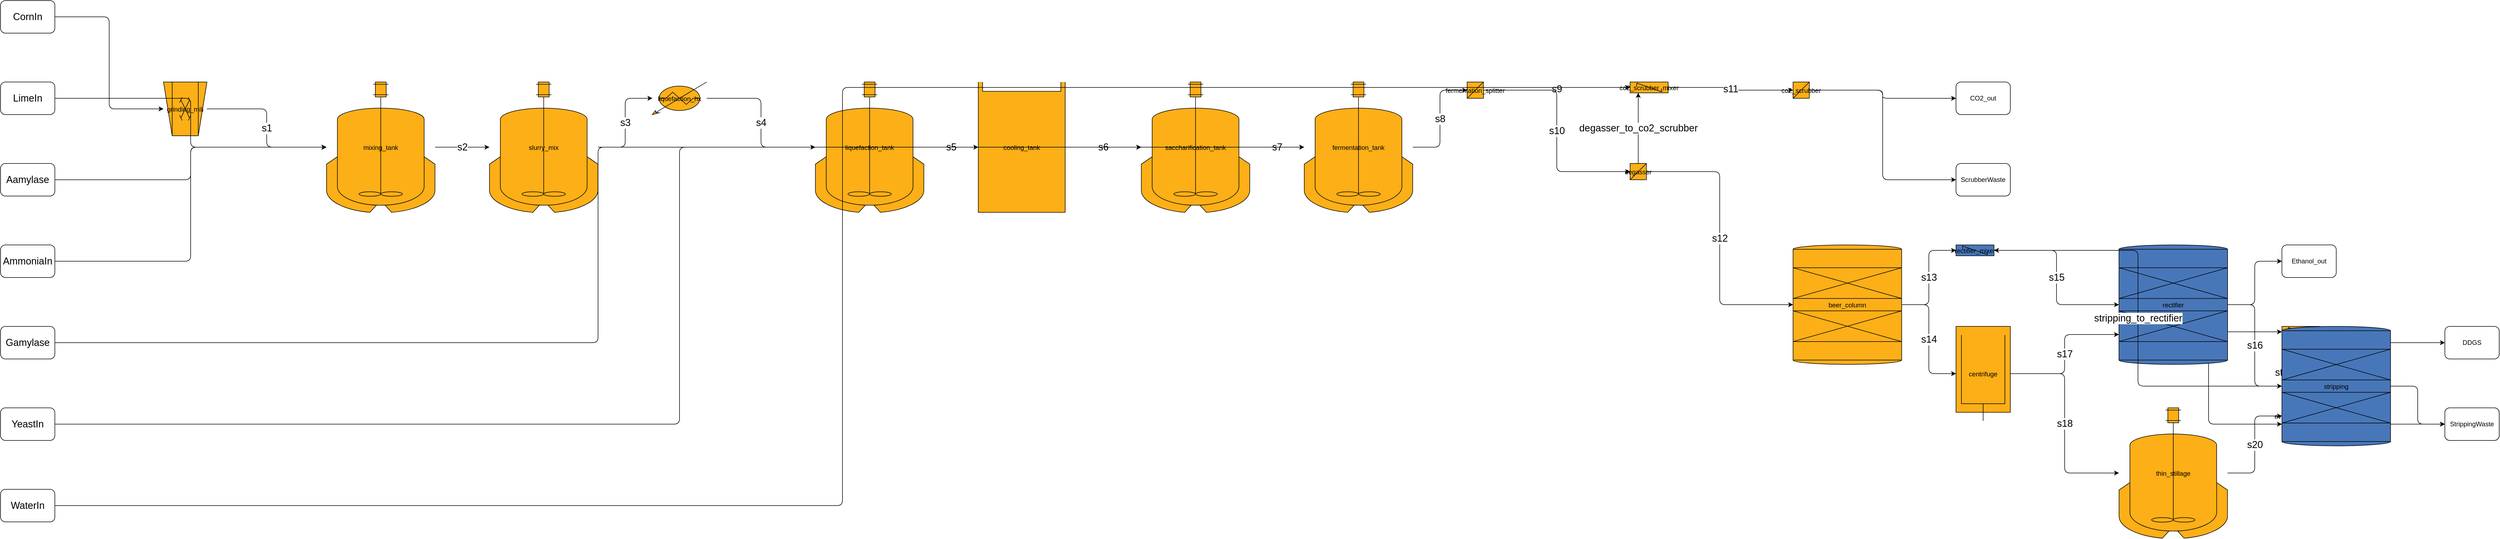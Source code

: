 <?xml version='1.0' encoding='utf-8'?>
<mxGraphModel dx="846" dy="900" grid="1" gridSize="10" guides="1" tooltips="1" connect="1" arrows="1" fold="1" page="1" pageScale="1" pageWidth="1200" pageHeight="1200" math="0" shadow="0"><!--Created by the Sustainable Energy Systems Analysis Group--><root><mxCell id="0" /><mxCell id="1" parent="0" /><mxCell id="grinding_mill" value="grinding_mill" style="shape=mxgraph.pid.crushers_grinding.crusher_(hammer);fillColor=#fcaf17;" vertex="1" parent="1"><mxGeometry x="300" y="150" width="80" height="99&#10;" relative="0" as="geometry" /></mxCell><mxCell edge="1" parent="1" id="egrinding_mill-mixing_tank" style="edgeStyle=elbowEdgeStyle;html=1;orthogonal=1;fontFamily=Helvetica;fontSize=18;align=center;" source="grinding_mill" target="mixing_tank" value="s1"><mxGeometry relative="1" as="geometry" /></mxCell><mxCell edge="1" parent="1" id="iCornIn-grinding_mill" style="edgeStyle=elbowEdgeStyle;html=1;orthogonal=1;fontFamily=Helvetica;fontSize=12;align=center;" target="grinding_mill" source="iCornIn"><mxGeometry relative="1" as="geometry" /></mxCell><mxCell id="iCornIn" value="CornIn" style="rounded=1;whiteSpace=wrap;html=1;fontFamily=Helvetica;fontSize=18;align=center;" vertex="1" parent="1"><mxGeometry x="0" y="0" width="100" height="60" as="geometry" /></mxCell><mxCell id="mixing_tank" value="mixing_tank" style="shape=mxgraph.pid.vessels.jacketed_mixing_vessel;fillColor=#fcaf17;" vertex="1" parent="1"><mxGeometry x="600" y="150" width="200" height="240&#10;" relative="0" as="geometry" /></mxCell><mxCell edge="1" parent="1" id="emixing_tank-slurry_mix" style="edgeStyle=elbowEdgeStyle;html=1;orthogonal=1;fontFamily=Helvetica;fontSize=18;align=center;" source="mixing_tank" target="slurry_mix" value="s2"><mxGeometry relative="1" as="geometry" /></mxCell><mxCell edge="1" parent="1" id="is1-mixing_tank" style="edgeStyle=elbowEdgeStyle;html=1;orthogonal=1;fontFamily=Helvetica;fontSize=12;align=center;"><mxGeometry relative="1" as="geometry" /></mxCell><mxCell edge="1" parent="1" id="iLimeIn-mixing_tank" style="edgeStyle=elbowEdgeStyle;html=1;orthogonal=1;fontFamily=Helvetica;fontSize=12;align=center;" target="mixing_tank" source="iLimeIn"><mxGeometry relative="1" as="geometry" /></mxCell><mxCell id="iLimeIn" value="LimeIn" style="rounded=1;whiteSpace=wrap;html=1;fontFamily=Helvetica;fontSize=18;align=center;" vertex="1" parent="1"><mxGeometry x="0" y="150" width="100" height="60" as="geometry" /></mxCell><mxCell edge="1" parent="1" id="iAamylase-mixing_tank" style="edgeStyle=elbowEdgeStyle;html=1;orthogonal=1;fontFamily=Helvetica;fontSize=12;align=center;" target="mixing_tank" source="iAamylase"><mxGeometry relative="1" as="geometry" /></mxCell><mxCell id="iAamylase" value="Aamylase" style="rounded=1;whiteSpace=wrap;html=1;fontFamily=Helvetica;fontSize=18;align=center;" vertex="1" parent="1"><mxGeometry x="0" y="300" width="100" height="60" as="geometry" /></mxCell><mxCell edge="1" parent="1" id="iAmmoniaIn-mixing_tank" style="edgeStyle=elbowEdgeStyle;html=1;orthogonal=1;fontFamily=Helvetica;fontSize=12;align=center;" target="mixing_tank" source="iAmmoniaIn"><mxGeometry relative="1" as="geometry" /></mxCell><mxCell id="iAmmoniaIn" value="AmmoniaIn" style="rounded=1;whiteSpace=wrap;html=1;fontFamily=Helvetica;fontSize=18;align=center;" vertex="1" parent="1"><mxGeometry x="0" y="450" width="100" height="60" as="geometry" /></mxCell><mxCell id="slurry_mix" value="slurry_mix" style="shape=mxgraph.pid.vessels.jacketed_mixing_vessel;fillColor=#fcaf17;" vertex="1" parent="1"><mxGeometry x="900" y="150" width="200" height="240&#10;" relative="0" as="geometry" /></mxCell><mxCell edge="1" parent="1" id="eslurry_mix-liquefaction_hx" style="edgeStyle=elbowEdgeStyle;html=1;orthogonal=1;fontFamily=Helvetica;fontSize=18;align=center;" source="slurry_mix" target="liquefaction_hx" value="s3"><mxGeometry relative="1" as="geometry" /></mxCell><mxCell edge="1" parent="1" id="is2-slurry_mix" style="edgeStyle=elbowEdgeStyle;html=1;orthogonal=1;fontFamily=Helvetica;fontSize=12;align=center;"><mxGeometry relative="1" as="geometry" /></mxCell><mxCell id="liquefaction_hx" value="liquefaction_hx" style="shape=mxgraph.pid.heat_exchangers.heater;fillColor=#fcaf17;" vertex="1" parent="1"><mxGeometry x="1200" y="150" width="100" height="60&#10;" relative="0" as="geometry" /></mxCell><mxCell edge="1" parent="1" id="eliquefaction_hx-liquefaction_tank" style="edgeStyle=elbowEdgeStyle;html=1;orthogonal=1;fontFamily=Helvetica;fontSize=18;align=center;" source="liquefaction_hx" target="liquefaction_tank" value="s4"><mxGeometry relative="1" as="geometry" /></mxCell><mxCell edge="1" parent="1" id="is3-liquefaction_hx" style="edgeStyle=elbowEdgeStyle;html=1;orthogonal=1;fontFamily=Helvetica;fontSize=12;align=center;"><mxGeometry relative="1" as="geometry" /></mxCell><mxCell id="liquefaction_tank" value="liquefaction_tank" style="shape=mxgraph.pid.vessels.jacketed_mixing_vessel;fillColor=#fcaf17;" vertex="1" parent="1"><mxGeometry x="1500" y="150" width="200" height="240&#10;" relative="0" as="geometry" /></mxCell><mxCell edge="1" parent="1" id="eliquefaction_tank-cooling_tank" style="edgeStyle=elbowEdgeStyle;html=1;orthogonal=1;fontFamily=Helvetica;fontSize=18;align=center;" source="liquefaction_tank" target="cooling_tank" value="s5"><mxGeometry relative="1" as="geometry" /></mxCell><mxCell edge="1" parent="1" id="is4-liquefaction_tank" style="edgeStyle=elbowEdgeStyle;html=1;orthogonal=1;fontFamily=Helvetica;fontSize=12;align=center;"><mxGeometry relative="1" as="geometry" /></mxCell><mxCell id="cooling_tank" value="cooling_tank" style="shape=mxgraph.pid.vessels.tank_(floating_roof);fillColor=#fcaf17;" vertex="1" parent="1"><mxGeometry x="1800" y="150" width="160" height="240&#10;" relative="0" as="geometry" /></mxCell><mxCell edge="1" parent="1" id="ecooling_tank-saccharification_tank" style="edgeStyle=elbowEdgeStyle;html=1;orthogonal=1;fontFamily=Helvetica;fontSize=18;align=center;" source="cooling_tank" target="saccharification_tank" value="s6"><mxGeometry relative="1" as="geometry" /></mxCell><mxCell edge="1" parent="1" id="is5-cooling_tank" style="edgeStyle=elbowEdgeStyle;html=1;orthogonal=1;fontFamily=Helvetica;fontSize=12;align=center;"><mxGeometry relative="1" as="geometry" /></mxCell><mxCell id="saccharification_tank" value="saccharification_tank" style="shape=mxgraph.pid.vessels.jacketed_mixing_vessel;fillColor=#fcaf17;" vertex="1" parent="1"><mxGeometry x="2100" y="150" width="200" height="240&#10;" relative="0" as="geometry" /></mxCell><mxCell edge="1" parent="1" id="esaccharification_tank-fermentation_tank" style="edgeStyle=elbowEdgeStyle;html=1;orthogonal=1;fontFamily=Helvetica;fontSize=18;align=center;" source="saccharification_tank" target="fermentation_tank" value="s7"><mxGeometry relative="1" as="geometry" /></mxCell><mxCell edge="1" parent="1" id="is6-saccharification_tank" style="edgeStyle=elbowEdgeStyle;html=1;orthogonal=1;fontFamily=Helvetica;fontSize=12;align=center;"><mxGeometry relative="1" as="geometry" /></mxCell><mxCell edge="1" parent="1" id="iGamylase-saccharification_tank" style="edgeStyle=elbowEdgeStyle;html=1;orthogonal=1;fontFamily=Helvetica;fontSize=12;align=center;" target="saccharification_tank" source="iGamylase"><mxGeometry relative="1" as="geometry" /></mxCell><mxCell id="iGamylase" value="Gamylase" style="rounded=1;whiteSpace=wrap;html=1;fontFamily=Helvetica;fontSize=18;align=center;" vertex="1" parent="1"><mxGeometry x="0" y="600" width="100" height="60" as="geometry" /></mxCell><mxCell id="fermentation_tank" value="fermentation_tank" style="shape=mxgraph.pid.vessels.jacketed_mixing_vessel;fillColor=#fcaf17;" vertex="1" parent="1"><mxGeometry x="2400" y="150" width="200" height="240&#10;" relative="0" as="geometry" /></mxCell><mxCell edge="1" parent="1" id="efermentation_tank-fermentation_splitter" style="edgeStyle=elbowEdgeStyle;html=1;orthogonal=1;fontFamily=Helvetica;fontSize=18;align=center;" source="fermentation_tank" target="fermentation_splitter" value="s8"><mxGeometry relative="1" as="geometry" /></mxCell><mxCell edge="1" parent="1" id="is7-fermentation_tank" style="edgeStyle=elbowEdgeStyle;html=1;orthogonal=1;fontFamily=Helvetica;fontSize=12;align=center;"><mxGeometry relative="1" as="geometry" /></mxCell><mxCell edge="1" parent="1" id="iYeastIn-fermentation_tank" style="edgeStyle=elbowEdgeStyle;html=1;orthogonal=1;fontFamily=Helvetica;fontSize=12;align=center;" target="fermentation_tank" source="iYeastIn"><mxGeometry relative="1" as="geometry" /></mxCell><mxCell id="iYeastIn" value="YeastIn" style="rounded=1;whiteSpace=wrap;html=1;fontFamily=Helvetica;fontSize=18;align=center;" vertex="1" parent="1"><mxGeometry x="0" y="750" width="100" height="60" as="geometry" /></mxCell><mxCell id="fermentation_splitter" value="fermentation_splitter" style="shape=mxgraph.pid.filters.filter;fillColor=#fcaf17;" vertex="1" parent="1"><mxGeometry x="2700" y="150" width="30" height="30&#10;" relative="0" as="geometry" /></mxCell><mxCell edge="1" parent="1" id="efermentation_splitter-co2_scrubber_mixer" style="edgeStyle=elbowEdgeStyle;html=1;orthogonal=1;fontFamily=Helvetica;fontSize=18;align=center;" source="fermentation_splitter" target="co2_scrubber_mixer" value="s9"><mxGeometry relative="1" as="geometry" /></mxCell><mxCell edge="1" parent="1" id="efermentation_splitter-degasser" style="edgeStyle=elbowEdgeStyle;html=1;orthogonal=1;fontFamily=Helvetica;fontSize=18;align=center;" source="fermentation_splitter" target="degasser" value="s10"><mxGeometry relative="1" as="geometry" /></mxCell><mxCell edge="1" parent="1" id="is8-fermentation_splitter" style="edgeStyle=elbowEdgeStyle;html=1;orthogonal=1;fontFamily=Helvetica;fontSize=12;align=center;"><mxGeometry relative="1" as="geometry" /></mxCell><mxCell id="degasser" value="degasser" style="shape=mxgraph.pid.filters.filter;fillColor=#fcaf17;" vertex="1" parent="1"><mxGeometry x="3000" y="300" width="30" height="30&#10;" relative="0" as="geometry" /></mxCell><mxCell edge="1" parent="1" id="edegasser-co2_scrubber_mixer" style="edgeStyle=elbowEdgeStyle;html=1;orthogonal=1;fontFamily=Helvetica;fontSize=18;align=center;" source="degasser" target="co2_scrubber_mixer" value="degasser_to_co2_scrubber"><mxGeometry relative="1" as="geometry" /></mxCell><mxCell edge="1" parent="1" id="edegasser-beer_column" style="edgeStyle=elbowEdgeStyle;html=1;orthogonal=1;fontFamily=Helvetica;fontSize=18;align=center;" source="degasser" target="beer_column" value="s12"><mxGeometry relative="1" as="geometry" /></mxCell><mxCell edge="1" parent="1" id="is10-degasser" style="edgeStyle=elbowEdgeStyle;html=1;orthogonal=1;fontFamily=Helvetica;fontSize=12;align=center;"><mxGeometry relative="1" as="geometry" /></mxCell><mxCell id="beer_column" value="beer_column" style="shape=mxgraph.pid.vessels.tower_with_packing;fillColor=#fcaf17;" vertex="1" parent="1"><mxGeometry x="3300" y="450" width="200" height="220&#10;" relative="0" as="geometry" /></mxCell><mxCell edge="1" parent="1" id="ebeer_column-rectifier_mixer" style="edgeStyle=elbowEdgeStyle;html=1;orthogonal=1;fontFamily=Helvetica;fontSize=18;align=center;" source="beer_column" target="rectifier_mixer" value="s13"><mxGeometry relative="1" as="geometry" /></mxCell><mxCell edge="1" parent="1" id="ebeer_column-centrifuge" style="edgeStyle=elbowEdgeStyle;html=1;orthogonal=1;fontFamily=Helvetica;fontSize=18;align=center;" source="beer_column" target="centrifuge" value="s14"><mxGeometry relative="1" as="geometry" /></mxCell><mxCell edge="1" parent="1" id="is12-beer_column" style="edgeStyle=elbowEdgeStyle;html=1;orthogonal=1;fontFamily=Helvetica;fontSize=12;align=center;"><mxGeometry relative="1" as="geometry" /></mxCell><mxCell id="centrifuge" value="centrifuge" style="shape=mxgraph.pid.centrifuges.centrifuge_(solid_shell);fillColor=#fcaf17;" vertex="1" parent="1"><mxGeometry x="3600" y="600" width="100" height="174&#10;" relative="0" as="geometry" /></mxCell><mxCell edge="1" parent="1" id="ecentrifuge-dryer" style="edgeStyle=elbowEdgeStyle;html=1;orthogonal=1;fontFamily=Helvetica;fontSize=18;align=center;" source="centrifuge" target="dryer" value="s17"><mxGeometry relative="1" as="geometry" /></mxCell><mxCell edge="1" parent="1" id="ecentrifuge-thin_stillage" style="edgeStyle=elbowEdgeStyle;html=1;orthogonal=1;fontFamily=Helvetica;fontSize=18;align=center;" source="centrifuge" target="thin_stillage" value="s18"><mxGeometry relative="1" as="geometry" /></mxCell><mxCell edge="1" parent="1" id="is14-centrifuge" style="edgeStyle=elbowEdgeStyle;html=1;orthogonal=1;fontFamily=Helvetica;fontSize=12;align=center;"><mxGeometry relative="1" as="geometry" /></mxCell><mxCell id="thin_stillage" value="thin_stillage" style="shape=mxgraph.pid.vessels.jacketed_mixing_vessel;fillColor=#fcaf17;" vertex="1" parent="1"><mxGeometry x="3900" y="750" width="200" height="240&#10;" relative="0" as="geometry" /></mxCell><mxCell edge="1" parent="1" id="ethin_stillage-evaporator" style="edgeStyle=elbowEdgeStyle;html=1;orthogonal=1;fontFamily=Helvetica;fontSize=18;align=center;" source="thin_stillage" target="evaporator" value="s20"><mxGeometry relative="1" as="geometry" /></mxCell><mxCell edge="1" parent="1" id="is18-thin_stillage" style="edgeStyle=elbowEdgeStyle;html=1;orthogonal=1;fontFamily=Helvetica;fontSize=12;align=center;"><mxGeometry relative="1" as="geometry" /></mxCell><mxCell id="evaporator" value="evaporator" style="shape=mxgraph.pid.filters.filter;fillColor=#fcaf17;" vertex="1" parent="1"><mxGeometry x="4200" y="750" width="30" height="30&#10;" relative="0" as="geometry" /></mxCell><mxCell edge="1" parent="1" source="evaporator" target="oevaporatorGas" style="edgeStyle=elbowEdgeStyle;html=1;orthogonal=1;fontFamily=Helvetica;fontSize=18;align=center;"><mxGeometry relative="1" as="geometry" /></mxCell><mxCell id="oevaporatorGas" value="evaporatorGas" style="rounded=1;whiteSpace=wrap;html=1;fontFamily=Helvetica;fontSize=12;align=center;" vertex="1" parent="1"><mxGeometry x="4500" y="750" width="100" height="60" as="geometry" /></mxCell><mxCell edge="1" parent="1" id="eevaporator-ddgs_mixer" style="edgeStyle=elbowEdgeStyle;html=1;orthogonal=1;fontFamily=Helvetica;fontSize=18;align=center;" source="evaporator" target="ddgs_mixer" value="stillage"><mxGeometry relative="1" as="geometry" /></mxCell><mxCell edge="1" parent="1" id="is20-evaporator" style="edgeStyle=elbowEdgeStyle;html=1;orthogonal=1;fontFamily=Helvetica;fontSize=12;align=center;"><mxGeometry relative="1" as="geometry" /></mxCell><mxCell id="dryer" value="dryer" style="shape=mxgraph.pid.filters.filter;fillColor=#fcaf17;" vertex="1" parent="1"><mxGeometry x="3900" y="600" width="30" height="30&#10;" relative="0" as="geometry" /></mxCell><mxCell edge="1" parent="1" id="edryer-ddgs_mixer" style="edgeStyle=elbowEdgeStyle;html=1;orthogonal=1;fontFamily=Helvetica;fontSize=18;align=center;" source="dryer" target="ddgs_mixer" value="s19"><mxGeometry relative="1" as="geometry" /></mxCell><mxCell edge="1" parent="1" source="dryer" target="oDryerWaste" style="edgeStyle=elbowEdgeStyle;html=1;orthogonal=1;fontFamily=Helvetica;fontSize=18;align=center;"><mxGeometry relative="1" as="geometry" /></mxCell><mxCell id="oDryerWaste" value="DryerWaste" style="rounded=1;whiteSpace=wrap;html=1;fontFamily=Helvetica;fontSize=12;align=center;" vertex="1" parent="1"><mxGeometry x="4200" y="750" width="100" height="60" as="geometry" /></mxCell><mxCell edge="1" parent="1" id="is17-dryer" style="edgeStyle=elbowEdgeStyle;html=1;orthogonal=1;fontFamily=Helvetica;fontSize=12;align=center;"><mxGeometry relative="1" as="geometry" /></mxCell><mxCell id="ddgs_mixer" value="ddgs_mixer" style="shape=mxgraph.pid.mixers.in-line_static_mixer;fillColor=#fcaf17;" vertex="1" parent="1"><mxGeometry x="4200" y="600" width="70" height="20&#10;" relative="0" as="geometry" /></mxCell><mxCell edge="1" parent="1" source="ddgs_mixer" target="oDDGS" style="edgeStyle=elbowEdgeStyle;html=1;orthogonal=1;fontFamily=Helvetica;fontSize=18;align=center;"><mxGeometry relative="1" as="geometry" /></mxCell><mxCell id="oDDGS" value="DDGS" style="rounded=1;whiteSpace=wrap;html=1;fontFamily=Helvetica;fontSize=12;align=center;" vertex="1" parent="1"><mxGeometry x="4500" y="600" width="100" height="60" as="geometry" /></mxCell><mxCell edge="1" parent="1" id="is19-ddgs_mixer" style="edgeStyle=elbowEdgeStyle;html=1;orthogonal=1;fontFamily=Helvetica;fontSize=12;align=center;"><mxGeometry relative="1" as="geometry" /></mxCell><mxCell edge="1" parent="1" id="istillage-ddgs_mixer" style="edgeStyle=elbowEdgeStyle;html=1;orthogonal=1;fontFamily=Helvetica;fontSize=12;align=center;"><mxGeometry relative="1" as="geometry" /></mxCell><mxCell id="rectifier_mixer" value="rectifier_mixer" style="shape=mxgraph.pid.mixers.in-line_static_mixer;fillColor=#4877b9;" vertex="1" parent="1"><mxGeometry x="3600" y="450" width="70" height="20&#10;" relative="0" as="geometry" /></mxCell><mxCell edge="1" parent="1" id="erectifier_mixer-rectifier" style="edgeStyle=elbowEdgeStyle;html=1;orthogonal=1;fontFamily=Helvetica;fontSize=18;align=center;" source="rectifier_mixer" target="rectifier" value="s15"><mxGeometry relative="1" as="geometry" /></mxCell><mxCell edge="1" parent="1" id="is13-rectifier_mixer" style="edgeStyle=elbowEdgeStyle;html=1;orthogonal=1;fontFamily=Helvetica;fontSize=12;align=center;"><mxGeometry relative="1" as="geometry" /></mxCell><mxCell edge="1" parent="1" id="istripping_to_rectifier-rectifier_mixer" style="edgeStyle=elbowEdgeStyle;html=1;orthogonal=1;fontFamily=Helvetica;fontSize=12;align=center;"><mxGeometry relative="1" as="geometry" /></mxCell><mxCell id="rectifier" value="rectifier" style="shape=mxgraph.pid.vessels.tower_with_packing;fillColor=#4877b9;" vertex="1" parent="1"><mxGeometry x="3900" y="450" width="200" height="220&#10;" relative="0" as="geometry" /></mxCell><mxCell edge="1" parent="1" source="rectifier" target="oEthanol_out" style="edgeStyle=elbowEdgeStyle;html=1;orthogonal=1;fontFamily=Helvetica;fontSize=18;align=center;"><mxGeometry relative="1" as="geometry" /></mxCell><mxCell id="oEthanol_out" value="Ethanol_out" style="rounded=1;whiteSpace=wrap;html=1;fontFamily=Helvetica;fontSize=12;align=center;" vertex="1" parent="1"><mxGeometry x="4200" y="450" width="100" height="60" as="geometry" /></mxCell><mxCell edge="1" parent="1" id="erectifier-stripping" style="edgeStyle=elbowEdgeStyle;html=1;orthogonal=1;fontFamily=Helvetica;fontSize=18;align=center;" source="rectifier" target="stripping" value="s16"><mxGeometry relative="1" as="geometry" /></mxCell><mxCell edge="1" parent="1" id="is15-rectifier" style="edgeStyle=elbowEdgeStyle;html=1;orthogonal=1;fontFamily=Helvetica;fontSize=12;align=center;"><mxGeometry relative="1" as="geometry" /></mxCell><mxCell id="stripping" value="stripping" style="shape=mxgraph.pid.vessels.tower_with_packing;fillColor=#4877b9;" vertex="1" parent="1"><mxGeometry x="4200" y="600" width="200" height="220&#10;" relative="0" as="geometry" /></mxCell><mxCell edge="1" parent="1" id="estripping-rectifier_mixer" style="edgeStyle=elbowEdgeStyle;html=1;orthogonal=1;fontFamily=Helvetica;fontSize=18;align=center;" source="stripping" target="rectifier_mixer" value="stripping_to_rectifier"><mxGeometry relative="1" as="geometry" /></mxCell><mxCell edge="1" parent="1" source="stripping" target="oStrippingWaste" style="edgeStyle=elbowEdgeStyle;html=1;orthogonal=1;fontFamily=Helvetica;fontSize=18;align=center;"><mxGeometry relative="1" as="geometry" /></mxCell><mxCell id="oStrippingWaste" value="StrippingWaste" style="rounded=1;whiteSpace=wrap;html=1;fontFamily=Helvetica;fontSize=12;align=center;" vertex="1" parent="1"><mxGeometry x="4500" y="750" width="100" height="60" as="geometry" /></mxCell><mxCell edge="1" parent="1" id="is16-stripping" style="edgeStyle=elbowEdgeStyle;html=1;orthogonal=1;fontFamily=Helvetica;fontSize=12;align=center;"><mxGeometry relative="1" as="geometry" /></mxCell><mxCell id="co2_scrubber_mixer" value="co2_scrubber_mixer" style="shape=mxgraph.pid.mixers.in-line_static_mixer;fillColor=#fcaf17;" vertex="1" parent="1"><mxGeometry x="3000" y="150" width="70" height="20&#10;" relative="0" as="geometry" /></mxCell><mxCell edge="1" parent="1" id="eco2_scrubber_mixer-co2_scrubber" style="edgeStyle=elbowEdgeStyle;html=1;orthogonal=1;fontFamily=Helvetica;fontSize=18;align=center;" source="co2_scrubber_mixer" target="co2_scrubber" value="s11"><mxGeometry relative="1" as="geometry" /></mxCell><mxCell edge="1" parent="1" id="is9-co2_scrubber_mixer" style="edgeStyle=elbowEdgeStyle;html=1;orthogonal=1;fontFamily=Helvetica;fontSize=12;align=center;"><mxGeometry relative="1" as="geometry" /></mxCell><mxCell edge="1" parent="1" id="iWaterIn-co2_scrubber_mixer" style="edgeStyle=elbowEdgeStyle;html=1;orthogonal=1;fontFamily=Helvetica;fontSize=12;align=center;" target="co2_scrubber_mixer" source="iWaterIn"><mxGeometry relative="1" as="geometry" /></mxCell><mxCell id="iWaterIn" value="WaterIn" style="rounded=1;whiteSpace=wrap;html=1;fontFamily=Helvetica;fontSize=18;align=center;" vertex="1" parent="1"><mxGeometry x="0" y="900" width="100" height="60" as="geometry" /></mxCell><mxCell edge="1" parent="1" id="idegasser_to_co2_scrubber-co2_scrubber_mixer" style="edgeStyle=elbowEdgeStyle;html=1;orthogonal=1;fontFamily=Helvetica;fontSize=12;align=center;"><mxGeometry relative="1" as="geometry" /></mxCell><mxCell id="co2_scrubber" value="co2_scrubber" style="shape=mxgraph.pid.filters.filter;fillColor=#fcaf17;" vertex="1" parent="1"><mxGeometry x="3300" y="150" width="30" height="30&#10;" relative="0" as="geometry" /></mxCell><mxCell edge="1" parent="1" source="co2_scrubber" target="oCO2_out" style="edgeStyle=elbowEdgeStyle;html=1;orthogonal=1;fontFamily=Helvetica;fontSize=18;align=center;"><mxGeometry relative="1" as="geometry" /></mxCell><mxCell id="oCO2_out" value="CO2_out" style="rounded=1;whiteSpace=wrap;html=1;fontFamily=Helvetica;fontSize=12;align=center;" vertex="1" parent="1"><mxGeometry x="3600" y="150" width="100" height="60" as="geometry" /></mxCell><mxCell edge="1" parent="1" source="co2_scrubber" target="oScrubberWaste" style="edgeStyle=elbowEdgeStyle;html=1;orthogonal=1;fontFamily=Helvetica;fontSize=18;align=center;"><mxGeometry relative="1" as="geometry" /></mxCell><mxCell id="oScrubberWaste" value="ScrubberWaste" style="rounded=1;whiteSpace=wrap;html=1;fontFamily=Helvetica;fontSize=12;align=center;" vertex="1" parent="1"><mxGeometry x="3600" y="300" width="100" height="60" as="geometry" /></mxCell><mxCell edge="1" parent="1" id="is11-co2_scrubber" style="edgeStyle=elbowEdgeStyle;html=1;orthogonal=1;fontFamily=Helvetica;fontSize=12;align=center;"><mxGeometry relative="1" as="geometry" /></mxCell></root></mxGraphModel>